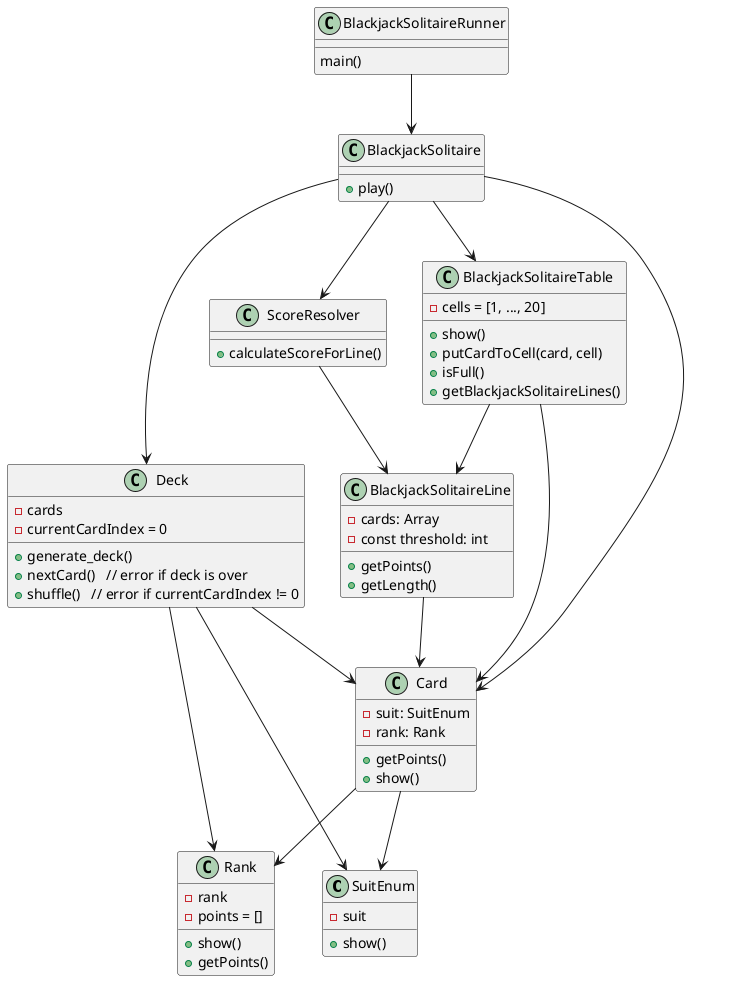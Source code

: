 @startuml

class SuitEnum {
    - suit
    + show()
}

class Rank{
    - rank
    - points = []
    + show()
    + getPoints()
}

class Card {
    - suit: SuitEnum
    - rank: Rank
    + getPoints()
    + show()
}

Card --> SuitEnum
Card --> Rank

class Deck {
    - cards
    - currentCardIndex = 0
    + generate_deck()
    + nextCard()   // error if deck is over
    + shuffle()   // error if currentCardIndex != 0
}

class BlackjackSolitaireLine {
    - cards: Array
    - const threshold: int
    + getPoints()
    + getLength()
}

class BlackjackSolitaireTable {
    - cells = [1, ..., 20]
    + show()
    + putCardToCell(card, cell)
    + isFull()
    + getBlackjackSolitaireLines()
}

class ScoreResolver {
    + calculateScoreForLine()
}

class BlackjackSolitaire {
    + play()
}

class BlackjackSolitaireRunner{
    main()
}

BlackjackSolitaireRunner --> BlackjackSolitaire
BlackjackSolitaireTable --> BlackjackSolitaireLine
BlackjackSolitaireTable --> Card

BlackjackSolitaire --> ScoreResolver
BlackjackSolitaire --> BlackjackSolitaireTable
BlackjackSolitaire --> Deck
BlackjackSolitaire --> Card
ScoreResolver --> BlackjackSolitaireLine

BlackjackSolitaireLine --> Card

Deck --> Card
Deck --> SuitEnum
Deck --> Rank
@enduml
